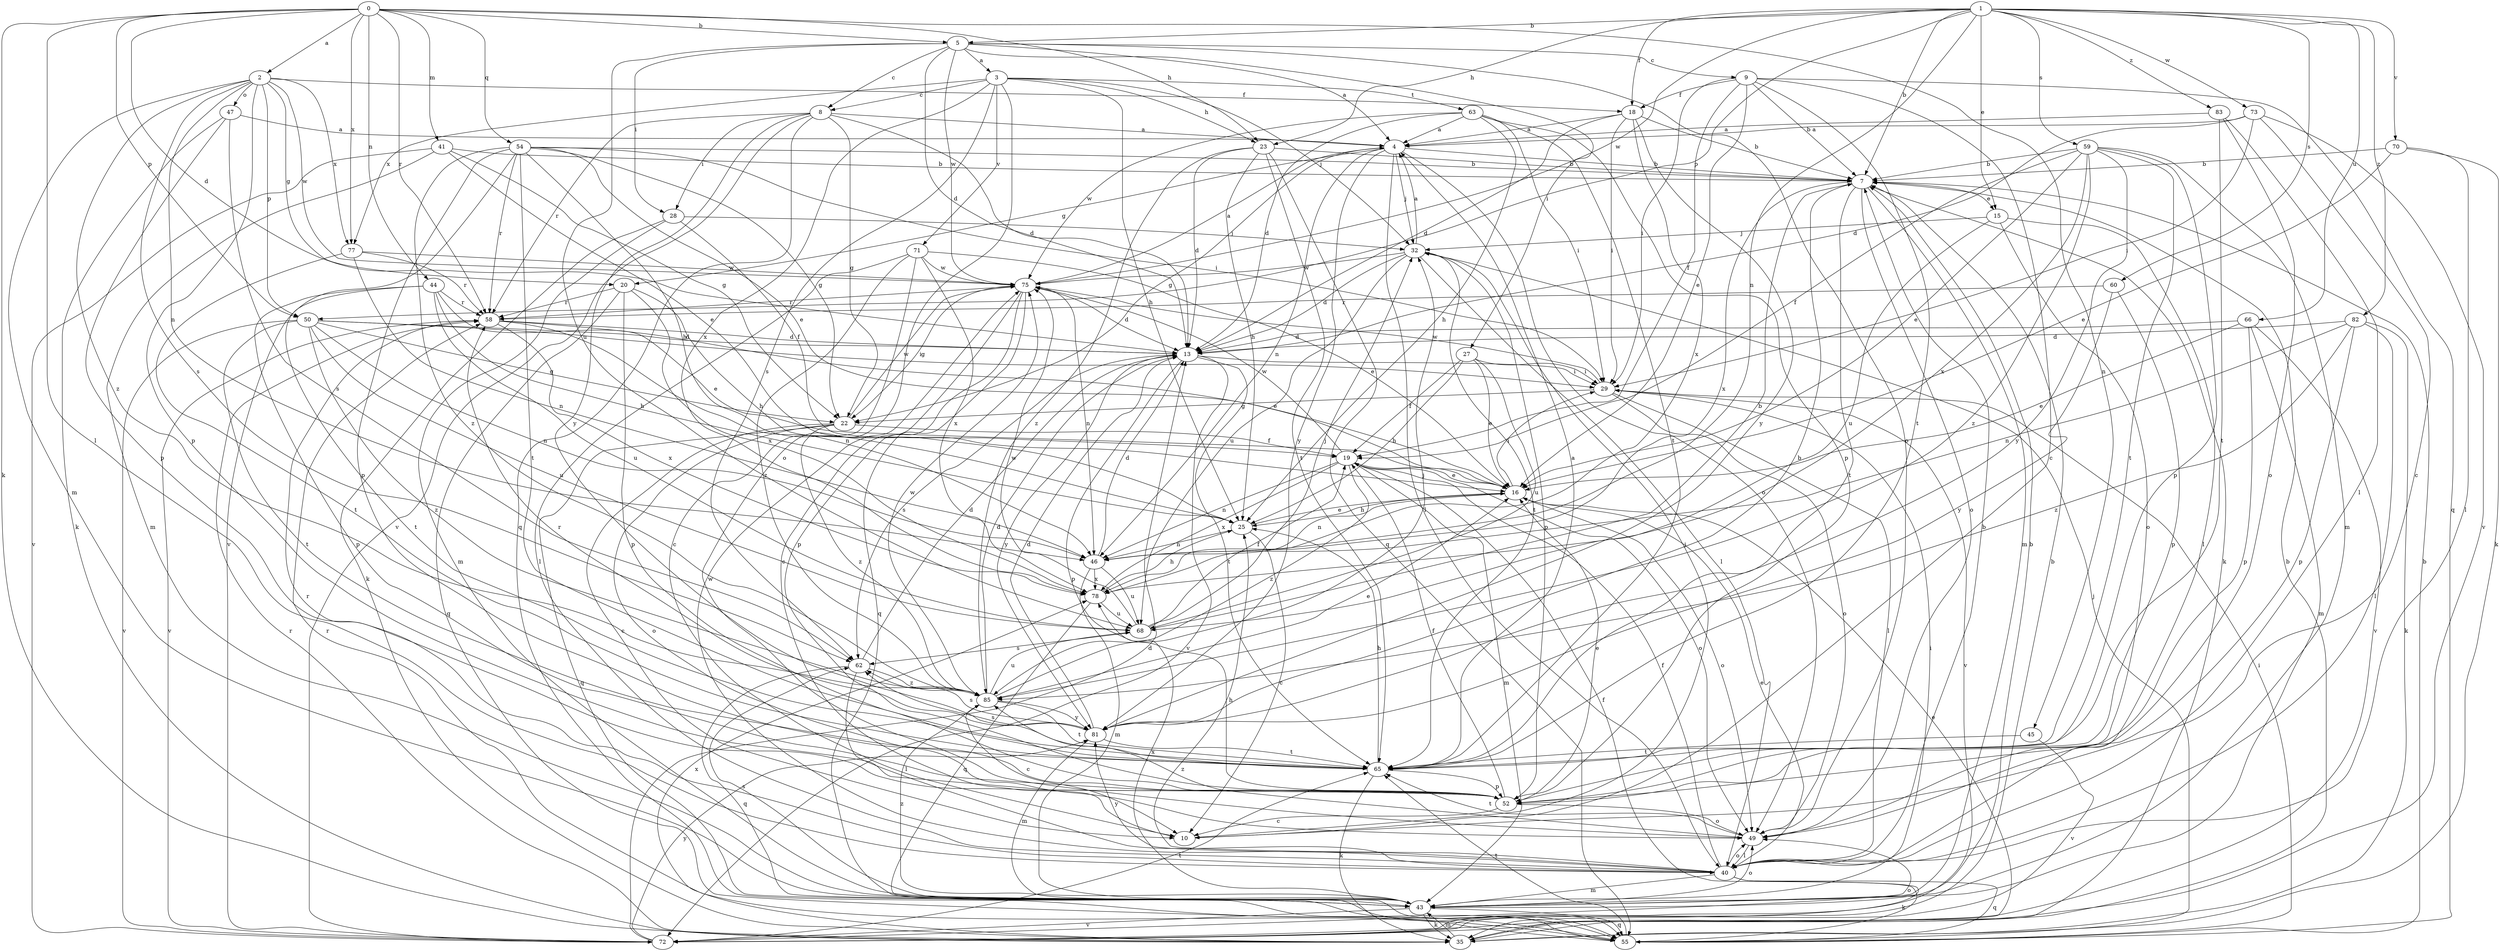 strict digraph  {
0;
1;
2;
3;
4;
5;
7;
8;
9;
10;
13;
15;
16;
18;
19;
20;
22;
23;
25;
27;
28;
29;
32;
35;
40;
41;
43;
44;
45;
46;
47;
49;
50;
52;
54;
55;
58;
59;
60;
62;
63;
65;
66;
68;
70;
71;
72;
73;
75;
77;
78;
81;
82;
83;
85;
0 -> 2  [label=a];
0 -> 5  [label=b];
0 -> 13  [label=d];
0 -> 23  [label=h];
0 -> 35  [label=k];
0 -> 40  [label=l];
0 -> 41  [label=m];
0 -> 44  [label=n];
0 -> 45  [label=n];
0 -> 50  [label=p];
0 -> 54  [label=q];
0 -> 58  [label=r];
0 -> 77  [label=x];
1 -> 5  [label=b];
1 -> 7  [label=b];
1 -> 15  [label=e];
1 -> 18  [label=f];
1 -> 23  [label=h];
1 -> 46  [label=n];
1 -> 50  [label=p];
1 -> 59  [label=s];
1 -> 60  [label=s];
1 -> 66  [label=u];
1 -> 70  [label=v];
1 -> 73  [label=w];
1 -> 75  [label=w];
1 -> 82  [label=z];
1 -> 83  [label=z];
2 -> 18  [label=f];
2 -> 20  [label=g];
2 -> 43  [label=m];
2 -> 46  [label=n];
2 -> 47  [label=o];
2 -> 50  [label=p];
2 -> 52  [label=p];
2 -> 62  [label=s];
2 -> 75  [label=w];
2 -> 77  [label=x];
2 -> 85  [label=z];
3 -> 8  [label=c];
3 -> 23  [label=h];
3 -> 25  [label=h];
3 -> 32  [label=j];
3 -> 49  [label=o];
3 -> 62  [label=s];
3 -> 63  [label=t];
3 -> 71  [label=v];
3 -> 77  [label=x];
3 -> 78  [label=x];
4 -> 7  [label=b];
4 -> 20  [label=g];
4 -> 22  [label=g];
4 -> 32  [label=j];
4 -> 40  [label=l];
4 -> 46  [label=n];
4 -> 49  [label=o];
4 -> 81  [label=y];
5 -> 3  [label=a];
5 -> 4  [label=a];
5 -> 8  [label=c];
5 -> 9  [label=c];
5 -> 13  [label=d];
5 -> 27  [label=i];
5 -> 28  [label=i];
5 -> 49  [label=o];
5 -> 68  [label=u];
5 -> 75  [label=w];
7 -> 15  [label=e];
7 -> 35  [label=k];
7 -> 43  [label=m];
7 -> 49  [label=o];
7 -> 65  [label=t];
7 -> 78  [label=x];
8 -> 4  [label=a];
8 -> 13  [label=d];
8 -> 22  [label=g];
8 -> 28  [label=i];
8 -> 55  [label=q];
8 -> 58  [label=r];
8 -> 72  [label=v];
8 -> 81  [label=y];
9 -> 7  [label=b];
9 -> 10  [label=c];
9 -> 16  [label=e];
9 -> 18  [label=f];
9 -> 19  [label=f];
9 -> 29  [label=i];
9 -> 55  [label=q];
9 -> 65  [label=t];
10 -> 32  [label=j];
13 -> 29  [label=i];
13 -> 52  [label=p];
13 -> 62  [label=s];
13 -> 65  [label=t];
13 -> 72  [label=v];
13 -> 81  [label=y];
15 -> 32  [label=j];
15 -> 40  [label=l];
15 -> 49  [label=o];
15 -> 68  [label=u];
16 -> 25  [label=h];
16 -> 29  [label=i];
16 -> 46  [label=n];
16 -> 49  [label=o];
18 -> 4  [label=a];
18 -> 7  [label=b];
18 -> 13  [label=d];
18 -> 29  [label=i];
18 -> 78  [label=x];
18 -> 81  [label=y];
19 -> 16  [label=e];
19 -> 43  [label=m];
19 -> 46  [label=n];
19 -> 49  [label=o];
19 -> 75  [label=w];
19 -> 78  [label=x];
19 -> 85  [label=z];
20 -> 25  [label=h];
20 -> 52  [label=p];
20 -> 55  [label=q];
20 -> 58  [label=r];
20 -> 78  [label=x];
22 -> 10  [label=c];
22 -> 19  [label=f];
22 -> 49  [label=o];
22 -> 55  [label=q];
22 -> 75  [label=w];
22 -> 85  [label=z];
23 -> 7  [label=b];
23 -> 13  [label=d];
23 -> 25  [label=h];
23 -> 55  [label=q];
23 -> 65  [label=t];
23 -> 85  [label=z];
25 -> 10  [label=c];
25 -> 16  [label=e];
25 -> 46  [label=n];
27 -> 16  [label=e];
27 -> 19  [label=f];
27 -> 25  [label=h];
27 -> 29  [label=i];
27 -> 68  [label=u];
28 -> 19  [label=f];
28 -> 32  [label=j];
28 -> 35  [label=k];
28 -> 43  [label=m];
29 -> 22  [label=g];
29 -> 40  [label=l];
29 -> 49  [label=o];
29 -> 72  [label=v];
29 -> 75  [label=w];
32 -> 4  [label=a];
32 -> 13  [label=d];
32 -> 40  [label=l];
32 -> 52  [label=p];
32 -> 65  [label=t];
32 -> 68  [label=u];
32 -> 75  [label=w];
35 -> 7  [label=b];
35 -> 16  [label=e];
35 -> 43  [label=m];
35 -> 58  [label=r];
35 -> 78  [label=x];
40 -> 7  [label=b];
40 -> 16  [label=e];
40 -> 19  [label=f];
40 -> 25  [label=h];
40 -> 35  [label=k];
40 -> 43  [label=m];
40 -> 49  [label=o];
40 -> 55  [label=q];
40 -> 58  [label=r];
40 -> 75  [label=w];
40 -> 81  [label=y];
41 -> 7  [label=b];
41 -> 16  [label=e];
41 -> 22  [label=g];
41 -> 43  [label=m];
41 -> 72  [label=v];
43 -> 7  [label=b];
43 -> 29  [label=i];
43 -> 35  [label=k];
43 -> 49  [label=o];
43 -> 55  [label=q];
43 -> 62  [label=s];
43 -> 72  [label=v];
43 -> 78  [label=x];
43 -> 85  [label=z];
44 -> 16  [label=e];
44 -> 25  [label=h];
44 -> 52  [label=p];
44 -> 58  [label=r];
44 -> 65  [label=t];
44 -> 68  [label=u];
45 -> 65  [label=t];
45 -> 72  [label=v];
46 -> 13  [label=d];
46 -> 43  [label=m];
46 -> 68  [label=u];
46 -> 78  [label=x];
47 -> 4  [label=a];
47 -> 35  [label=k];
47 -> 52  [label=p];
47 -> 62  [label=s];
49 -> 40  [label=l];
49 -> 65  [label=t];
49 -> 85  [label=z];
50 -> 13  [label=d];
50 -> 22  [label=g];
50 -> 29  [label=i];
50 -> 46  [label=n];
50 -> 65  [label=t];
50 -> 68  [label=u];
50 -> 72  [label=v];
50 -> 85  [label=z];
52 -> 10  [label=c];
52 -> 16  [label=e];
52 -> 19  [label=f];
52 -> 49  [label=o];
54 -> 7  [label=b];
54 -> 16  [label=e];
54 -> 22  [label=g];
54 -> 25  [label=h];
54 -> 29  [label=i];
54 -> 52  [label=p];
54 -> 58  [label=r];
54 -> 65  [label=t];
54 -> 72  [label=v];
54 -> 85  [label=z];
55 -> 7  [label=b];
55 -> 19  [label=f];
55 -> 29  [label=i];
55 -> 32  [label=j];
55 -> 58  [label=r];
55 -> 65  [label=t];
58 -> 13  [label=d];
58 -> 16  [label=e];
58 -> 46  [label=n];
58 -> 72  [label=v];
58 -> 78  [label=x];
59 -> 7  [label=b];
59 -> 16  [label=e];
59 -> 19  [label=f];
59 -> 43  [label=m];
59 -> 52  [label=p];
59 -> 65  [label=t];
59 -> 78  [label=x];
59 -> 81  [label=y];
59 -> 85  [label=z];
60 -> 52  [label=p];
60 -> 58  [label=r];
60 -> 81  [label=y];
62 -> 13  [label=d];
62 -> 40  [label=l];
62 -> 55  [label=q];
62 -> 85  [label=z];
63 -> 4  [label=a];
63 -> 13  [label=d];
63 -> 25  [label=h];
63 -> 29  [label=i];
63 -> 52  [label=p];
63 -> 65  [label=t];
63 -> 75  [label=w];
65 -> 4  [label=a];
65 -> 25  [label=h];
65 -> 35  [label=k];
65 -> 52  [label=p];
65 -> 62  [label=s];
66 -> 13  [label=d];
66 -> 16  [label=e];
66 -> 43  [label=m];
66 -> 52  [label=p];
66 -> 72  [label=v];
68 -> 7  [label=b];
68 -> 19  [label=f];
68 -> 32  [label=j];
68 -> 62  [label=s];
68 -> 75  [label=w];
70 -> 7  [label=b];
70 -> 16  [label=e];
70 -> 35  [label=k];
70 -> 40  [label=l];
71 -> 10  [label=c];
71 -> 16  [label=e];
71 -> 40  [label=l];
71 -> 75  [label=w];
71 -> 78  [label=x];
71 -> 85  [label=z];
72 -> 7  [label=b];
72 -> 13  [label=d];
72 -> 49  [label=o];
72 -> 65  [label=t];
72 -> 81  [label=y];
73 -> 4  [label=a];
73 -> 10  [label=c];
73 -> 13  [label=d];
73 -> 29  [label=i];
73 -> 72  [label=v];
75 -> 4  [label=a];
75 -> 10  [label=c];
75 -> 13  [label=d];
75 -> 22  [label=g];
75 -> 46  [label=n];
75 -> 52  [label=p];
75 -> 55  [label=q];
75 -> 58  [label=r];
77 -> 46  [label=n];
77 -> 58  [label=r];
77 -> 65  [label=t];
77 -> 75  [label=w];
78 -> 25  [label=h];
78 -> 55  [label=q];
78 -> 68  [label=u];
81 -> 7  [label=b];
81 -> 13  [label=d];
81 -> 43  [label=m];
81 -> 58  [label=r];
81 -> 62  [label=s];
81 -> 65  [label=t];
82 -> 13  [label=d];
82 -> 35  [label=k];
82 -> 40  [label=l];
82 -> 46  [label=n];
82 -> 52  [label=p];
82 -> 85  [label=z];
83 -> 4  [label=a];
83 -> 40  [label=l];
83 -> 49  [label=o];
83 -> 65  [label=t];
85 -> 10  [label=c];
85 -> 13  [label=d];
85 -> 16  [label=e];
85 -> 32  [label=j];
85 -> 65  [label=t];
85 -> 68  [label=u];
85 -> 75  [label=w];
85 -> 81  [label=y];
}
